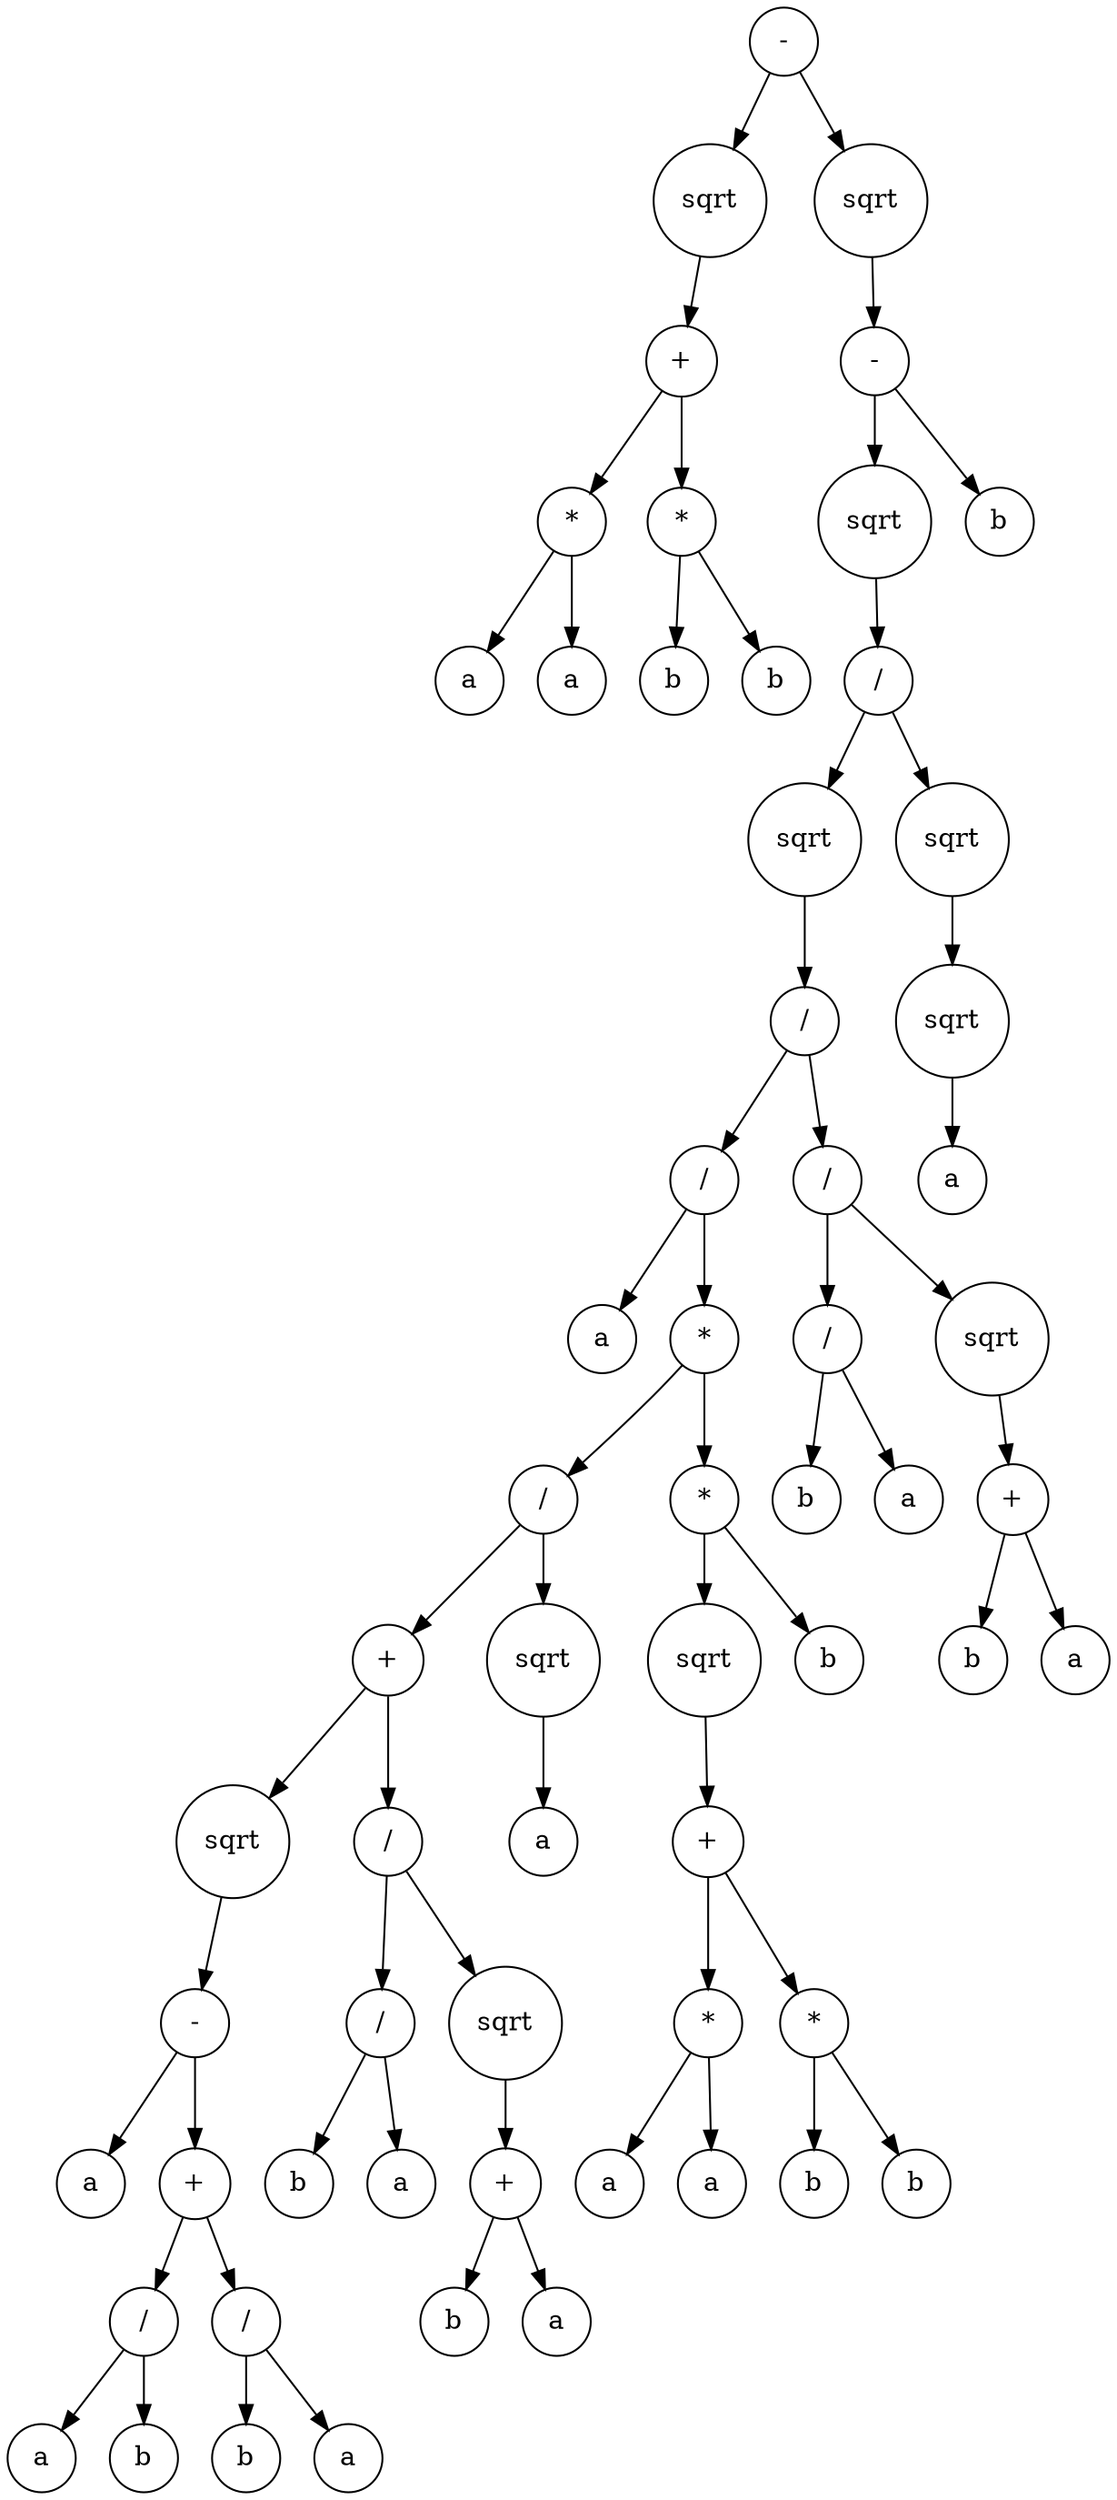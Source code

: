 digraph g {
graph [ordering=out];
node [shape=circle];
n[label = "-"];
n0[label = "sqrt"];
n00[label = "+"];
n000[label = "*"];
n0000[label = "a"];
n000 -> n0000;
n0001[label = "a"];
n000 -> n0001;
n00 -> n000;
n001[label = "*"];
n0010[label = "b"];
n001 -> n0010;
n0011[label = "b"];
n001 -> n0011;
n00 -> n001;
n0 -> n00;
n -> n0;
n1[label = "sqrt"];
n10[label = "-"];
n100[label = "sqrt"];
n1000[label = "/"];
n10000[label = "sqrt"];
n100000[label = "/"];
n1000000[label = "/"];
n10000000[label = "a"];
n1000000 -> n10000000;
n10000001[label = "*"];
n100000010[label = "/"];
n1000000100[label = "+"];
n10000001000[label = "sqrt"];
n100000010000[label = "-"];
n1000000100000[label = "a"];
n100000010000 -> n1000000100000;
n1000000100001[label = "+"];
n10000001000010[label = "/"];
n100000010000100[label = "a"];
n10000001000010 -> n100000010000100;
n100000010000101[label = "b"];
n10000001000010 -> n100000010000101;
n1000000100001 -> n10000001000010;
n10000001000011[label = "/"];
n100000010000110[label = "b"];
n10000001000011 -> n100000010000110;
n100000010000111[label = "a"];
n10000001000011 -> n100000010000111;
n1000000100001 -> n10000001000011;
n100000010000 -> n1000000100001;
n10000001000 -> n100000010000;
n1000000100 -> n10000001000;
n10000001001[label = "/"];
n100000010010[label = "/"];
n1000000100100[label = "b"];
n100000010010 -> n1000000100100;
n1000000100101[label = "a"];
n100000010010 -> n1000000100101;
n10000001001 -> n100000010010;
n100000010011[label = "sqrt"];
n1000000100110[label = "+"];
n10000001001100[label = "b"];
n1000000100110 -> n10000001001100;
n10000001001101[label = "a"];
n1000000100110 -> n10000001001101;
n100000010011 -> n1000000100110;
n10000001001 -> n100000010011;
n1000000100 -> n10000001001;
n100000010 -> n1000000100;
n1000000101[label = "sqrt"];
n10000001010[label = "a"];
n1000000101 -> n10000001010;
n100000010 -> n1000000101;
n10000001 -> n100000010;
n100000011[label = "*"];
n1000000110[label = "sqrt"];
n10000001100[label = "+"];
n100000011000[label = "*"];
n1000000110000[label = "a"];
n100000011000 -> n1000000110000;
n1000000110001[label = "a"];
n100000011000 -> n1000000110001;
n10000001100 -> n100000011000;
n100000011001[label = "*"];
n1000000110010[label = "b"];
n100000011001 -> n1000000110010;
n1000000110011[label = "b"];
n100000011001 -> n1000000110011;
n10000001100 -> n100000011001;
n1000000110 -> n10000001100;
n100000011 -> n1000000110;
n1000000111[label = "b"];
n100000011 -> n1000000111;
n10000001 -> n100000011;
n1000000 -> n10000001;
n100000 -> n1000000;
n1000001[label = "/"];
n10000010[label = "/"];
n100000100[label = "b"];
n10000010 -> n100000100;
n100000101[label = "a"];
n10000010 -> n100000101;
n1000001 -> n10000010;
n10000011[label = "sqrt"];
n100000110[label = "+"];
n1000001100[label = "b"];
n100000110 -> n1000001100;
n1000001101[label = "a"];
n100000110 -> n1000001101;
n10000011 -> n100000110;
n1000001 -> n10000011;
n100000 -> n1000001;
n10000 -> n100000;
n1000 -> n10000;
n10001[label = "sqrt"];
n100010[label = "sqrt"];
n1000100[label = "a"];
n100010 -> n1000100;
n10001 -> n100010;
n1000 -> n10001;
n100 -> n1000;
n10 -> n100;
n101[label = "b"];
n10 -> n101;
n1 -> n10;
n -> n1;
}
